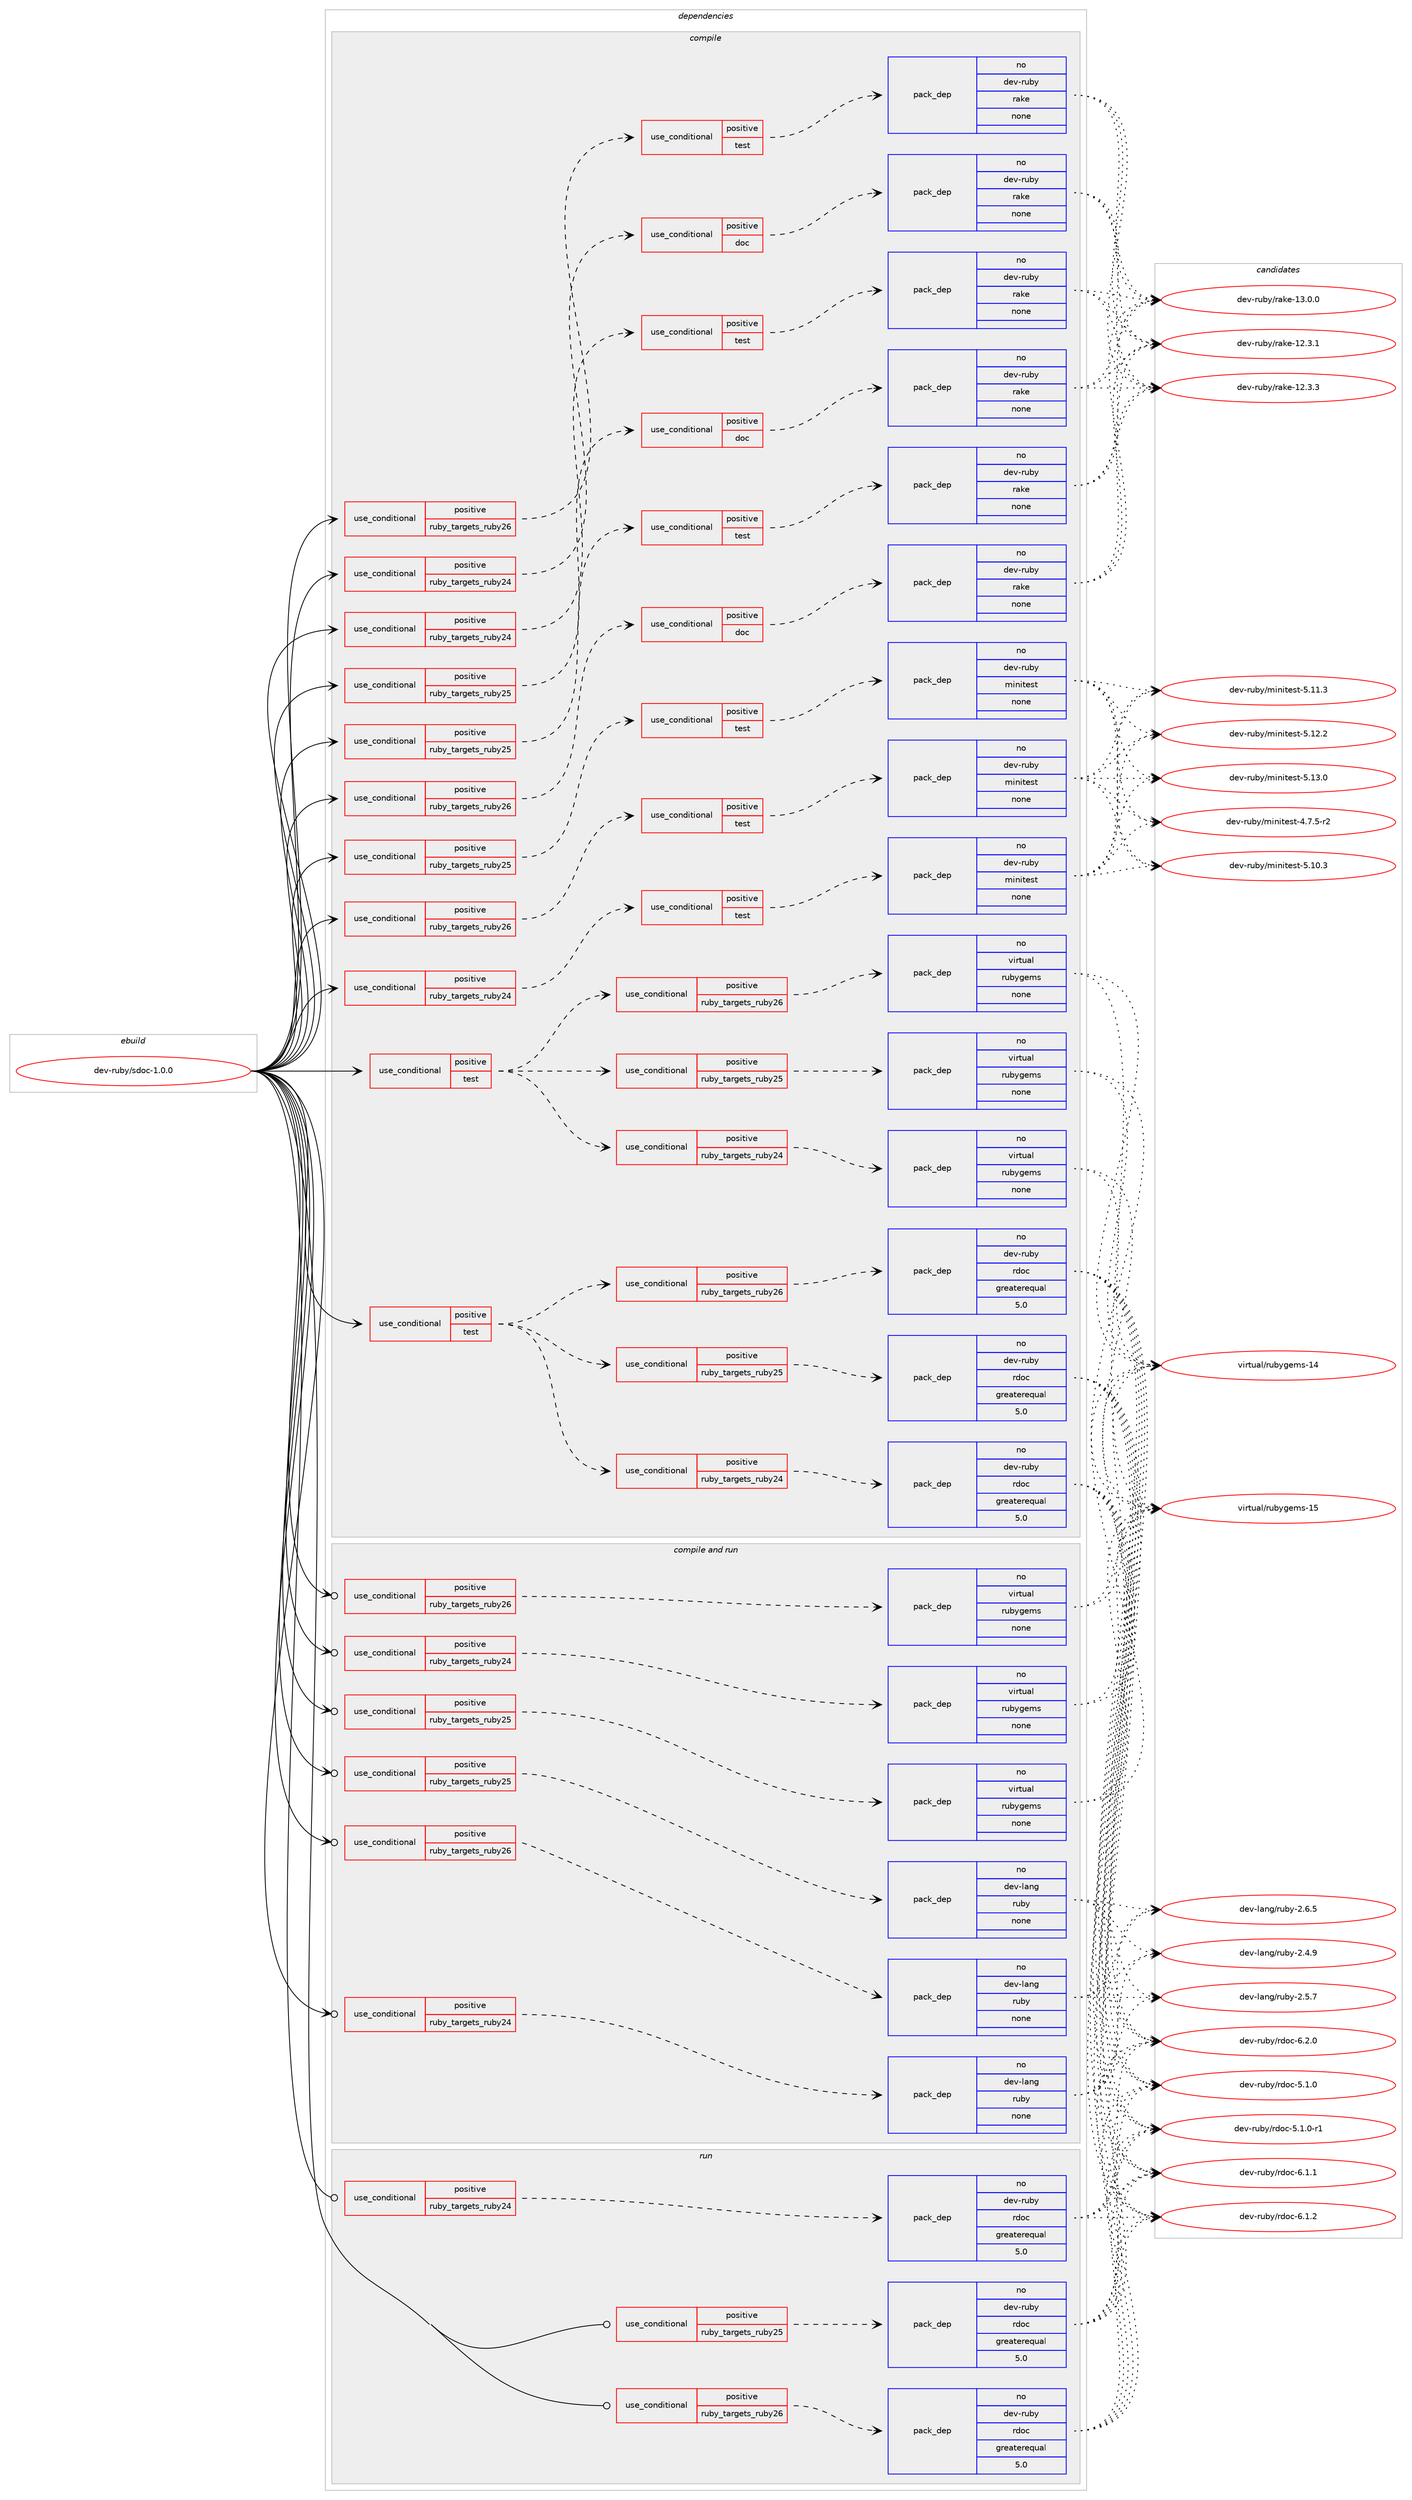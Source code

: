 digraph prolog {

# *************
# Graph options
# *************

newrank=true;
concentrate=true;
compound=true;
graph [rankdir=LR,fontname=Helvetica,fontsize=10,ranksep=1.5];#, ranksep=2.5, nodesep=0.2];
edge  [arrowhead=vee];
node  [fontname=Helvetica,fontsize=10];

# **********
# The ebuild
# **********

subgraph cluster_leftcol {
color=gray;
rank=same;
label=<<i>ebuild</i>>;
id [label="dev-ruby/sdoc-1.0.0", color=red, width=4, href="../dev-ruby/sdoc-1.0.0.svg"];
}

# ****************
# The dependencies
# ****************

subgraph cluster_midcol {
color=gray;
label=<<i>dependencies</i>>;
subgraph cluster_compile {
fillcolor="#eeeeee";
style=filled;
label=<<i>compile</i>>;
subgraph cond177351 {
dependency715463 [label=<<TABLE BORDER="0" CELLBORDER="1" CELLSPACING="0" CELLPADDING="4"><TR><TD ROWSPAN="3" CELLPADDING="10">use_conditional</TD></TR><TR><TD>positive</TD></TR><TR><TD>ruby_targets_ruby24</TD></TR></TABLE>>, shape=none, color=red];
subgraph cond177352 {
dependency715464 [label=<<TABLE BORDER="0" CELLBORDER="1" CELLSPACING="0" CELLPADDING="4"><TR><TD ROWSPAN="3" CELLPADDING="10">use_conditional</TD></TR><TR><TD>positive</TD></TR><TR><TD>doc</TD></TR></TABLE>>, shape=none, color=red];
subgraph pack526082 {
dependency715465 [label=<<TABLE BORDER="0" CELLBORDER="1" CELLSPACING="0" CELLPADDING="4" WIDTH="220"><TR><TD ROWSPAN="6" CELLPADDING="30">pack_dep</TD></TR><TR><TD WIDTH="110">no</TD></TR><TR><TD>dev-ruby</TD></TR><TR><TD>rake</TD></TR><TR><TD>none</TD></TR><TR><TD></TD></TR></TABLE>>, shape=none, color=blue];
}
dependency715464:e -> dependency715465:w [weight=20,style="dashed",arrowhead="vee"];
}
dependency715463:e -> dependency715464:w [weight=20,style="dashed",arrowhead="vee"];
}
id:e -> dependency715463:w [weight=20,style="solid",arrowhead="vee"];
subgraph cond177353 {
dependency715466 [label=<<TABLE BORDER="0" CELLBORDER="1" CELLSPACING="0" CELLPADDING="4"><TR><TD ROWSPAN="3" CELLPADDING="10">use_conditional</TD></TR><TR><TD>positive</TD></TR><TR><TD>ruby_targets_ruby24</TD></TR></TABLE>>, shape=none, color=red];
subgraph cond177354 {
dependency715467 [label=<<TABLE BORDER="0" CELLBORDER="1" CELLSPACING="0" CELLPADDING="4"><TR><TD ROWSPAN="3" CELLPADDING="10">use_conditional</TD></TR><TR><TD>positive</TD></TR><TR><TD>test</TD></TR></TABLE>>, shape=none, color=red];
subgraph pack526083 {
dependency715468 [label=<<TABLE BORDER="0" CELLBORDER="1" CELLSPACING="0" CELLPADDING="4" WIDTH="220"><TR><TD ROWSPAN="6" CELLPADDING="30">pack_dep</TD></TR><TR><TD WIDTH="110">no</TD></TR><TR><TD>dev-ruby</TD></TR><TR><TD>minitest</TD></TR><TR><TD>none</TD></TR><TR><TD></TD></TR></TABLE>>, shape=none, color=blue];
}
dependency715467:e -> dependency715468:w [weight=20,style="dashed",arrowhead="vee"];
}
dependency715466:e -> dependency715467:w [weight=20,style="dashed",arrowhead="vee"];
}
id:e -> dependency715466:w [weight=20,style="solid",arrowhead="vee"];
subgraph cond177355 {
dependency715469 [label=<<TABLE BORDER="0" CELLBORDER="1" CELLSPACING="0" CELLPADDING="4"><TR><TD ROWSPAN="3" CELLPADDING="10">use_conditional</TD></TR><TR><TD>positive</TD></TR><TR><TD>ruby_targets_ruby24</TD></TR></TABLE>>, shape=none, color=red];
subgraph cond177356 {
dependency715470 [label=<<TABLE BORDER="0" CELLBORDER="1" CELLSPACING="0" CELLPADDING="4"><TR><TD ROWSPAN="3" CELLPADDING="10">use_conditional</TD></TR><TR><TD>positive</TD></TR><TR><TD>test</TD></TR></TABLE>>, shape=none, color=red];
subgraph pack526084 {
dependency715471 [label=<<TABLE BORDER="0" CELLBORDER="1" CELLSPACING="0" CELLPADDING="4" WIDTH="220"><TR><TD ROWSPAN="6" CELLPADDING="30">pack_dep</TD></TR><TR><TD WIDTH="110">no</TD></TR><TR><TD>dev-ruby</TD></TR><TR><TD>rake</TD></TR><TR><TD>none</TD></TR><TR><TD></TD></TR></TABLE>>, shape=none, color=blue];
}
dependency715470:e -> dependency715471:w [weight=20,style="dashed",arrowhead="vee"];
}
dependency715469:e -> dependency715470:w [weight=20,style="dashed",arrowhead="vee"];
}
id:e -> dependency715469:w [weight=20,style="solid",arrowhead="vee"];
subgraph cond177357 {
dependency715472 [label=<<TABLE BORDER="0" CELLBORDER="1" CELLSPACING="0" CELLPADDING="4"><TR><TD ROWSPAN="3" CELLPADDING="10">use_conditional</TD></TR><TR><TD>positive</TD></TR><TR><TD>ruby_targets_ruby25</TD></TR></TABLE>>, shape=none, color=red];
subgraph cond177358 {
dependency715473 [label=<<TABLE BORDER="0" CELLBORDER="1" CELLSPACING="0" CELLPADDING="4"><TR><TD ROWSPAN="3" CELLPADDING="10">use_conditional</TD></TR><TR><TD>positive</TD></TR><TR><TD>doc</TD></TR></TABLE>>, shape=none, color=red];
subgraph pack526085 {
dependency715474 [label=<<TABLE BORDER="0" CELLBORDER="1" CELLSPACING="0" CELLPADDING="4" WIDTH="220"><TR><TD ROWSPAN="6" CELLPADDING="30">pack_dep</TD></TR><TR><TD WIDTH="110">no</TD></TR><TR><TD>dev-ruby</TD></TR><TR><TD>rake</TD></TR><TR><TD>none</TD></TR><TR><TD></TD></TR></TABLE>>, shape=none, color=blue];
}
dependency715473:e -> dependency715474:w [weight=20,style="dashed",arrowhead="vee"];
}
dependency715472:e -> dependency715473:w [weight=20,style="dashed",arrowhead="vee"];
}
id:e -> dependency715472:w [weight=20,style="solid",arrowhead="vee"];
subgraph cond177359 {
dependency715475 [label=<<TABLE BORDER="0" CELLBORDER="1" CELLSPACING="0" CELLPADDING="4"><TR><TD ROWSPAN="3" CELLPADDING="10">use_conditional</TD></TR><TR><TD>positive</TD></TR><TR><TD>ruby_targets_ruby25</TD></TR></TABLE>>, shape=none, color=red];
subgraph cond177360 {
dependency715476 [label=<<TABLE BORDER="0" CELLBORDER="1" CELLSPACING="0" CELLPADDING="4"><TR><TD ROWSPAN="3" CELLPADDING="10">use_conditional</TD></TR><TR><TD>positive</TD></TR><TR><TD>test</TD></TR></TABLE>>, shape=none, color=red];
subgraph pack526086 {
dependency715477 [label=<<TABLE BORDER="0" CELLBORDER="1" CELLSPACING="0" CELLPADDING="4" WIDTH="220"><TR><TD ROWSPAN="6" CELLPADDING="30">pack_dep</TD></TR><TR><TD WIDTH="110">no</TD></TR><TR><TD>dev-ruby</TD></TR><TR><TD>minitest</TD></TR><TR><TD>none</TD></TR><TR><TD></TD></TR></TABLE>>, shape=none, color=blue];
}
dependency715476:e -> dependency715477:w [weight=20,style="dashed",arrowhead="vee"];
}
dependency715475:e -> dependency715476:w [weight=20,style="dashed",arrowhead="vee"];
}
id:e -> dependency715475:w [weight=20,style="solid",arrowhead="vee"];
subgraph cond177361 {
dependency715478 [label=<<TABLE BORDER="0" CELLBORDER="1" CELLSPACING="0" CELLPADDING="4"><TR><TD ROWSPAN="3" CELLPADDING="10">use_conditional</TD></TR><TR><TD>positive</TD></TR><TR><TD>ruby_targets_ruby25</TD></TR></TABLE>>, shape=none, color=red];
subgraph cond177362 {
dependency715479 [label=<<TABLE BORDER="0" CELLBORDER="1" CELLSPACING="0" CELLPADDING="4"><TR><TD ROWSPAN="3" CELLPADDING="10">use_conditional</TD></TR><TR><TD>positive</TD></TR><TR><TD>test</TD></TR></TABLE>>, shape=none, color=red];
subgraph pack526087 {
dependency715480 [label=<<TABLE BORDER="0" CELLBORDER="1" CELLSPACING="0" CELLPADDING="4" WIDTH="220"><TR><TD ROWSPAN="6" CELLPADDING="30">pack_dep</TD></TR><TR><TD WIDTH="110">no</TD></TR><TR><TD>dev-ruby</TD></TR><TR><TD>rake</TD></TR><TR><TD>none</TD></TR><TR><TD></TD></TR></TABLE>>, shape=none, color=blue];
}
dependency715479:e -> dependency715480:w [weight=20,style="dashed",arrowhead="vee"];
}
dependency715478:e -> dependency715479:w [weight=20,style="dashed",arrowhead="vee"];
}
id:e -> dependency715478:w [weight=20,style="solid",arrowhead="vee"];
subgraph cond177363 {
dependency715481 [label=<<TABLE BORDER="0" CELLBORDER="1" CELLSPACING="0" CELLPADDING="4"><TR><TD ROWSPAN="3" CELLPADDING="10">use_conditional</TD></TR><TR><TD>positive</TD></TR><TR><TD>ruby_targets_ruby26</TD></TR></TABLE>>, shape=none, color=red];
subgraph cond177364 {
dependency715482 [label=<<TABLE BORDER="0" CELLBORDER="1" CELLSPACING="0" CELLPADDING="4"><TR><TD ROWSPAN="3" CELLPADDING="10">use_conditional</TD></TR><TR><TD>positive</TD></TR><TR><TD>doc</TD></TR></TABLE>>, shape=none, color=red];
subgraph pack526088 {
dependency715483 [label=<<TABLE BORDER="0" CELLBORDER="1" CELLSPACING="0" CELLPADDING="4" WIDTH="220"><TR><TD ROWSPAN="6" CELLPADDING="30">pack_dep</TD></TR><TR><TD WIDTH="110">no</TD></TR><TR><TD>dev-ruby</TD></TR><TR><TD>rake</TD></TR><TR><TD>none</TD></TR><TR><TD></TD></TR></TABLE>>, shape=none, color=blue];
}
dependency715482:e -> dependency715483:w [weight=20,style="dashed",arrowhead="vee"];
}
dependency715481:e -> dependency715482:w [weight=20,style="dashed",arrowhead="vee"];
}
id:e -> dependency715481:w [weight=20,style="solid",arrowhead="vee"];
subgraph cond177365 {
dependency715484 [label=<<TABLE BORDER="0" CELLBORDER="1" CELLSPACING="0" CELLPADDING="4"><TR><TD ROWSPAN="3" CELLPADDING="10">use_conditional</TD></TR><TR><TD>positive</TD></TR><TR><TD>ruby_targets_ruby26</TD></TR></TABLE>>, shape=none, color=red];
subgraph cond177366 {
dependency715485 [label=<<TABLE BORDER="0" CELLBORDER="1" CELLSPACING="0" CELLPADDING="4"><TR><TD ROWSPAN="3" CELLPADDING="10">use_conditional</TD></TR><TR><TD>positive</TD></TR><TR><TD>test</TD></TR></TABLE>>, shape=none, color=red];
subgraph pack526089 {
dependency715486 [label=<<TABLE BORDER="0" CELLBORDER="1" CELLSPACING="0" CELLPADDING="4" WIDTH="220"><TR><TD ROWSPAN="6" CELLPADDING="30">pack_dep</TD></TR><TR><TD WIDTH="110">no</TD></TR><TR><TD>dev-ruby</TD></TR><TR><TD>minitest</TD></TR><TR><TD>none</TD></TR><TR><TD></TD></TR></TABLE>>, shape=none, color=blue];
}
dependency715485:e -> dependency715486:w [weight=20,style="dashed",arrowhead="vee"];
}
dependency715484:e -> dependency715485:w [weight=20,style="dashed",arrowhead="vee"];
}
id:e -> dependency715484:w [weight=20,style="solid",arrowhead="vee"];
subgraph cond177367 {
dependency715487 [label=<<TABLE BORDER="0" CELLBORDER="1" CELLSPACING="0" CELLPADDING="4"><TR><TD ROWSPAN="3" CELLPADDING="10">use_conditional</TD></TR><TR><TD>positive</TD></TR><TR><TD>ruby_targets_ruby26</TD></TR></TABLE>>, shape=none, color=red];
subgraph cond177368 {
dependency715488 [label=<<TABLE BORDER="0" CELLBORDER="1" CELLSPACING="0" CELLPADDING="4"><TR><TD ROWSPAN="3" CELLPADDING="10">use_conditional</TD></TR><TR><TD>positive</TD></TR><TR><TD>test</TD></TR></TABLE>>, shape=none, color=red];
subgraph pack526090 {
dependency715489 [label=<<TABLE BORDER="0" CELLBORDER="1" CELLSPACING="0" CELLPADDING="4" WIDTH="220"><TR><TD ROWSPAN="6" CELLPADDING="30">pack_dep</TD></TR><TR><TD WIDTH="110">no</TD></TR><TR><TD>dev-ruby</TD></TR><TR><TD>rake</TD></TR><TR><TD>none</TD></TR><TR><TD></TD></TR></TABLE>>, shape=none, color=blue];
}
dependency715488:e -> dependency715489:w [weight=20,style="dashed",arrowhead="vee"];
}
dependency715487:e -> dependency715488:w [weight=20,style="dashed",arrowhead="vee"];
}
id:e -> dependency715487:w [weight=20,style="solid",arrowhead="vee"];
subgraph cond177369 {
dependency715490 [label=<<TABLE BORDER="0" CELLBORDER="1" CELLSPACING="0" CELLPADDING="4"><TR><TD ROWSPAN="3" CELLPADDING="10">use_conditional</TD></TR><TR><TD>positive</TD></TR><TR><TD>test</TD></TR></TABLE>>, shape=none, color=red];
subgraph cond177370 {
dependency715491 [label=<<TABLE BORDER="0" CELLBORDER="1" CELLSPACING="0" CELLPADDING="4"><TR><TD ROWSPAN="3" CELLPADDING="10">use_conditional</TD></TR><TR><TD>positive</TD></TR><TR><TD>ruby_targets_ruby24</TD></TR></TABLE>>, shape=none, color=red];
subgraph pack526091 {
dependency715492 [label=<<TABLE BORDER="0" CELLBORDER="1" CELLSPACING="0" CELLPADDING="4" WIDTH="220"><TR><TD ROWSPAN="6" CELLPADDING="30">pack_dep</TD></TR><TR><TD WIDTH="110">no</TD></TR><TR><TD>dev-ruby</TD></TR><TR><TD>rdoc</TD></TR><TR><TD>greaterequal</TD></TR><TR><TD>5.0</TD></TR></TABLE>>, shape=none, color=blue];
}
dependency715491:e -> dependency715492:w [weight=20,style="dashed",arrowhead="vee"];
}
dependency715490:e -> dependency715491:w [weight=20,style="dashed",arrowhead="vee"];
subgraph cond177371 {
dependency715493 [label=<<TABLE BORDER="0" CELLBORDER="1" CELLSPACING="0" CELLPADDING="4"><TR><TD ROWSPAN="3" CELLPADDING="10">use_conditional</TD></TR><TR><TD>positive</TD></TR><TR><TD>ruby_targets_ruby25</TD></TR></TABLE>>, shape=none, color=red];
subgraph pack526092 {
dependency715494 [label=<<TABLE BORDER="0" CELLBORDER="1" CELLSPACING="0" CELLPADDING="4" WIDTH="220"><TR><TD ROWSPAN="6" CELLPADDING="30">pack_dep</TD></TR><TR><TD WIDTH="110">no</TD></TR><TR><TD>dev-ruby</TD></TR><TR><TD>rdoc</TD></TR><TR><TD>greaterequal</TD></TR><TR><TD>5.0</TD></TR></TABLE>>, shape=none, color=blue];
}
dependency715493:e -> dependency715494:w [weight=20,style="dashed",arrowhead="vee"];
}
dependency715490:e -> dependency715493:w [weight=20,style="dashed",arrowhead="vee"];
subgraph cond177372 {
dependency715495 [label=<<TABLE BORDER="0" CELLBORDER="1" CELLSPACING="0" CELLPADDING="4"><TR><TD ROWSPAN="3" CELLPADDING="10">use_conditional</TD></TR><TR><TD>positive</TD></TR><TR><TD>ruby_targets_ruby26</TD></TR></TABLE>>, shape=none, color=red];
subgraph pack526093 {
dependency715496 [label=<<TABLE BORDER="0" CELLBORDER="1" CELLSPACING="0" CELLPADDING="4" WIDTH="220"><TR><TD ROWSPAN="6" CELLPADDING="30">pack_dep</TD></TR><TR><TD WIDTH="110">no</TD></TR><TR><TD>dev-ruby</TD></TR><TR><TD>rdoc</TD></TR><TR><TD>greaterequal</TD></TR><TR><TD>5.0</TD></TR></TABLE>>, shape=none, color=blue];
}
dependency715495:e -> dependency715496:w [weight=20,style="dashed",arrowhead="vee"];
}
dependency715490:e -> dependency715495:w [weight=20,style="dashed",arrowhead="vee"];
}
id:e -> dependency715490:w [weight=20,style="solid",arrowhead="vee"];
subgraph cond177373 {
dependency715497 [label=<<TABLE BORDER="0" CELLBORDER="1" CELLSPACING="0" CELLPADDING="4"><TR><TD ROWSPAN="3" CELLPADDING="10">use_conditional</TD></TR><TR><TD>positive</TD></TR><TR><TD>test</TD></TR></TABLE>>, shape=none, color=red];
subgraph cond177374 {
dependency715498 [label=<<TABLE BORDER="0" CELLBORDER="1" CELLSPACING="0" CELLPADDING="4"><TR><TD ROWSPAN="3" CELLPADDING="10">use_conditional</TD></TR><TR><TD>positive</TD></TR><TR><TD>ruby_targets_ruby24</TD></TR></TABLE>>, shape=none, color=red];
subgraph pack526094 {
dependency715499 [label=<<TABLE BORDER="0" CELLBORDER="1" CELLSPACING="0" CELLPADDING="4" WIDTH="220"><TR><TD ROWSPAN="6" CELLPADDING="30">pack_dep</TD></TR><TR><TD WIDTH="110">no</TD></TR><TR><TD>virtual</TD></TR><TR><TD>rubygems</TD></TR><TR><TD>none</TD></TR><TR><TD></TD></TR></TABLE>>, shape=none, color=blue];
}
dependency715498:e -> dependency715499:w [weight=20,style="dashed",arrowhead="vee"];
}
dependency715497:e -> dependency715498:w [weight=20,style="dashed",arrowhead="vee"];
subgraph cond177375 {
dependency715500 [label=<<TABLE BORDER="0" CELLBORDER="1" CELLSPACING="0" CELLPADDING="4"><TR><TD ROWSPAN="3" CELLPADDING="10">use_conditional</TD></TR><TR><TD>positive</TD></TR><TR><TD>ruby_targets_ruby25</TD></TR></TABLE>>, shape=none, color=red];
subgraph pack526095 {
dependency715501 [label=<<TABLE BORDER="0" CELLBORDER="1" CELLSPACING="0" CELLPADDING="4" WIDTH="220"><TR><TD ROWSPAN="6" CELLPADDING="30">pack_dep</TD></TR><TR><TD WIDTH="110">no</TD></TR><TR><TD>virtual</TD></TR><TR><TD>rubygems</TD></TR><TR><TD>none</TD></TR><TR><TD></TD></TR></TABLE>>, shape=none, color=blue];
}
dependency715500:e -> dependency715501:w [weight=20,style="dashed",arrowhead="vee"];
}
dependency715497:e -> dependency715500:w [weight=20,style="dashed",arrowhead="vee"];
subgraph cond177376 {
dependency715502 [label=<<TABLE BORDER="0" CELLBORDER="1" CELLSPACING="0" CELLPADDING="4"><TR><TD ROWSPAN="3" CELLPADDING="10">use_conditional</TD></TR><TR><TD>positive</TD></TR><TR><TD>ruby_targets_ruby26</TD></TR></TABLE>>, shape=none, color=red];
subgraph pack526096 {
dependency715503 [label=<<TABLE BORDER="0" CELLBORDER="1" CELLSPACING="0" CELLPADDING="4" WIDTH="220"><TR><TD ROWSPAN="6" CELLPADDING="30">pack_dep</TD></TR><TR><TD WIDTH="110">no</TD></TR><TR><TD>virtual</TD></TR><TR><TD>rubygems</TD></TR><TR><TD>none</TD></TR><TR><TD></TD></TR></TABLE>>, shape=none, color=blue];
}
dependency715502:e -> dependency715503:w [weight=20,style="dashed",arrowhead="vee"];
}
dependency715497:e -> dependency715502:w [weight=20,style="dashed",arrowhead="vee"];
}
id:e -> dependency715497:w [weight=20,style="solid",arrowhead="vee"];
}
subgraph cluster_compileandrun {
fillcolor="#eeeeee";
style=filled;
label=<<i>compile and run</i>>;
subgraph cond177377 {
dependency715504 [label=<<TABLE BORDER="0" CELLBORDER="1" CELLSPACING="0" CELLPADDING="4"><TR><TD ROWSPAN="3" CELLPADDING="10">use_conditional</TD></TR><TR><TD>positive</TD></TR><TR><TD>ruby_targets_ruby24</TD></TR></TABLE>>, shape=none, color=red];
subgraph pack526097 {
dependency715505 [label=<<TABLE BORDER="0" CELLBORDER="1" CELLSPACING="0" CELLPADDING="4" WIDTH="220"><TR><TD ROWSPAN="6" CELLPADDING="30">pack_dep</TD></TR><TR><TD WIDTH="110">no</TD></TR><TR><TD>dev-lang</TD></TR><TR><TD>ruby</TD></TR><TR><TD>none</TD></TR><TR><TD></TD></TR></TABLE>>, shape=none, color=blue];
}
dependency715504:e -> dependency715505:w [weight=20,style="dashed",arrowhead="vee"];
}
id:e -> dependency715504:w [weight=20,style="solid",arrowhead="odotvee"];
subgraph cond177378 {
dependency715506 [label=<<TABLE BORDER="0" CELLBORDER="1" CELLSPACING="0" CELLPADDING="4"><TR><TD ROWSPAN="3" CELLPADDING="10">use_conditional</TD></TR><TR><TD>positive</TD></TR><TR><TD>ruby_targets_ruby24</TD></TR></TABLE>>, shape=none, color=red];
subgraph pack526098 {
dependency715507 [label=<<TABLE BORDER="0" CELLBORDER="1" CELLSPACING="0" CELLPADDING="4" WIDTH="220"><TR><TD ROWSPAN="6" CELLPADDING="30">pack_dep</TD></TR><TR><TD WIDTH="110">no</TD></TR><TR><TD>virtual</TD></TR><TR><TD>rubygems</TD></TR><TR><TD>none</TD></TR><TR><TD></TD></TR></TABLE>>, shape=none, color=blue];
}
dependency715506:e -> dependency715507:w [weight=20,style="dashed",arrowhead="vee"];
}
id:e -> dependency715506:w [weight=20,style="solid",arrowhead="odotvee"];
subgraph cond177379 {
dependency715508 [label=<<TABLE BORDER="0" CELLBORDER="1" CELLSPACING="0" CELLPADDING="4"><TR><TD ROWSPAN="3" CELLPADDING="10">use_conditional</TD></TR><TR><TD>positive</TD></TR><TR><TD>ruby_targets_ruby25</TD></TR></TABLE>>, shape=none, color=red];
subgraph pack526099 {
dependency715509 [label=<<TABLE BORDER="0" CELLBORDER="1" CELLSPACING="0" CELLPADDING="4" WIDTH="220"><TR><TD ROWSPAN="6" CELLPADDING="30">pack_dep</TD></TR><TR><TD WIDTH="110">no</TD></TR><TR><TD>dev-lang</TD></TR><TR><TD>ruby</TD></TR><TR><TD>none</TD></TR><TR><TD></TD></TR></TABLE>>, shape=none, color=blue];
}
dependency715508:e -> dependency715509:w [weight=20,style="dashed",arrowhead="vee"];
}
id:e -> dependency715508:w [weight=20,style="solid",arrowhead="odotvee"];
subgraph cond177380 {
dependency715510 [label=<<TABLE BORDER="0" CELLBORDER="1" CELLSPACING="0" CELLPADDING="4"><TR><TD ROWSPAN="3" CELLPADDING="10">use_conditional</TD></TR><TR><TD>positive</TD></TR><TR><TD>ruby_targets_ruby25</TD></TR></TABLE>>, shape=none, color=red];
subgraph pack526100 {
dependency715511 [label=<<TABLE BORDER="0" CELLBORDER="1" CELLSPACING="0" CELLPADDING="4" WIDTH="220"><TR><TD ROWSPAN="6" CELLPADDING="30">pack_dep</TD></TR><TR><TD WIDTH="110">no</TD></TR><TR><TD>virtual</TD></TR><TR><TD>rubygems</TD></TR><TR><TD>none</TD></TR><TR><TD></TD></TR></TABLE>>, shape=none, color=blue];
}
dependency715510:e -> dependency715511:w [weight=20,style="dashed",arrowhead="vee"];
}
id:e -> dependency715510:w [weight=20,style="solid",arrowhead="odotvee"];
subgraph cond177381 {
dependency715512 [label=<<TABLE BORDER="0" CELLBORDER="1" CELLSPACING="0" CELLPADDING="4"><TR><TD ROWSPAN="3" CELLPADDING="10">use_conditional</TD></TR><TR><TD>positive</TD></TR><TR><TD>ruby_targets_ruby26</TD></TR></TABLE>>, shape=none, color=red];
subgraph pack526101 {
dependency715513 [label=<<TABLE BORDER="0" CELLBORDER="1" CELLSPACING="0" CELLPADDING="4" WIDTH="220"><TR><TD ROWSPAN="6" CELLPADDING="30">pack_dep</TD></TR><TR><TD WIDTH="110">no</TD></TR><TR><TD>dev-lang</TD></TR><TR><TD>ruby</TD></TR><TR><TD>none</TD></TR><TR><TD></TD></TR></TABLE>>, shape=none, color=blue];
}
dependency715512:e -> dependency715513:w [weight=20,style="dashed",arrowhead="vee"];
}
id:e -> dependency715512:w [weight=20,style="solid",arrowhead="odotvee"];
subgraph cond177382 {
dependency715514 [label=<<TABLE BORDER="0" CELLBORDER="1" CELLSPACING="0" CELLPADDING="4"><TR><TD ROWSPAN="3" CELLPADDING="10">use_conditional</TD></TR><TR><TD>positive</TD></TR><TR><TD>ruby_targets_ruby26</TD></TR></TABLE>>, shape=none, color=red];
subgraph pack526102 {
dependency715515 [label=<<TABLE BORDER="0" CELLBORDER="1" CELLSPACING="0" CELLPADDING="4" WIDTH="220"><TR><TD ROWSPAN="6" CELLPADDING="30">pack_dep</TD></TR><TR><TD WIDTH="110">no</TD></TR><TR><TD>virtual</TD></TR><TR><TD>rubygems</TD></TR><TR><TD>none</TD></TR><TR><TD></TD></TR></TABLE>>, shape=none, color=blue];
}
dependency715514:e -> dependency715515:w [weight=20,style="dashed",arrowhead="vee"];
}
id:e -> dependency715514:w [weight=20,style="solid",arrowhead="odotvee"];
}
subgraph cluster_run {
fillcolor="#eeeeee";
style=filled;
label=<<i>run</i>>;
subgraph cond177383 {
dependency715516 [label=<<TABLE BORDER="0" CELLBORDER="1" CELLSPACING="0" CELLPADDING="4"><TR><TD ROWSPAN="3" CELLPADDING="10">use_conditional</TD></TR><TR><TD>positive</TD></TR><TR><TD>ruby_targets_ruby24</TD></TR></TABLE>>, shape=none, color=red];
subgraph pack526103 {
dependency715517 [label=<<TABLE BORDER="0" CELLBORDER="1" CELLSPACING="0" CELLPADDING="4" WIDTH="220"><TR><TD ROWSPAN="6" CELLPADDING="30">pack_dep</TD></TR><TR><TD WIDTH="110">no</TD></TR><TR><TD>dev-ruby</TD></TR><TR><TD>rdoc</TD></TR><TR><TD>greaterequal</TD></TR><TR><TD>5.0</TD></TR></TABLE>>, shape=none, color=blue];
}
dependency715516:e -> dependency715517:w [weight=20,style="dashed",arrowhead="vee"];
}
id:e -> dependency715516:w [weight=20,style="solid",arrowhead="odot"];
subgraph cond177384 {
dependency715518 [label=<<TABLE BORDER="0" CELLBORDER="1" CELLSPACING="0" CELLPADDING="4"><TR><TD ROWSPAN="3" CELLPADDING="10">use_conditional</TD></TR><TR><TD>positive</TD></TR><TR><TD>ruby_targets_ruby25</TD></TR></TABLE>>, shape=none, color=red];
subgraph pack526104 {
dependency715519 [label=<<TABLE BORDER="0" CELLBORDER="1" CELLSPACING="0" CELLPADDING="4" WIDTH="220"><TR><TD ROWSPAN="6" CELLPADDING="30">pack_dep</TD></TR><TR><TD WIDTH="110">no</TD></TR><TR><TD>dev-ruby</TD></TR><TR><TD>rdoc</TD></TR><TR><TD>greaterequal</TD></TR><TR><TD>5.0</TD></TR></TABLE>>, shape=none, color=blue];
}
dependency715518:e -> dependency715519:w [weight=20,style="dashed",arrowhead="vee"];
}
id:e -> dependency715518:w [weight=20,style="solid",arrowhead="odot"];
subgraph cond177385 {
dependency715520 [label=<<TABLE BORDER="0" CELLBORDER="1" CELLSPACING="0" CELLPADDING="4"><TR><TD ROWSPAN="3" CELLPADDING="10">use_conditional</TD></TR><TR><TD>positive</TD></TR><TR><TD>ruby_targets_ruby26</TD></TR></TABLE>>, shape=none, color=red];
subgraph pack526105 {
dependency715521 [label=<<TABLE BORDER="0" CELLBORDER="1" CELLSPACING="0" CELLPADDING="4" WIDTH="220"><TR><TD ROWSPAN="6" CELLPADDING="30">pack_dep</TD></TR><TR><TD WIDTH="110">no</TD></TR><TR><TD>dev-ruby</TD></TR><TR><TD>rdoc</TD></TR><TR><TD>greaterequal</TD></TR><TR><TD>5.0</TD></TR></TABLE>>, shape=none, color=blue];
}
dependency715520:e -> dependency715521:w [weight=20,style="dashed",arrowhead="vee"];
}
id:e -> dependency715520:w [weight=20,style="solid",arrowhead="odot"];
}
}

# **************
# The candidates
# **************

subgraph cluster_choices {
rank=same;
color=gray;
label=<<i>candidates</i>>;

subgraph choice526082 {
color=black;
nodesep=1;
choice1001011184511411798121471149710710145495046514649 [label="dev-ruby/rake-12.3.1", color=red, width=4,href="../dev-ruby/rake-12.3.1.svg"];
choice1001011184511411798121471149710710145495046514651 [label="dev-ruby/rake-12.3.3", color=red, width=4,href="../dev-ruby/rake-12.3.3.svg"];
choice1001011184511411798121471149710710145495146484648 [label="dev-ruby/rake-13.0.0", color=red, width=4,href="../dev-ruby/rake-13.0.0.svg"];
dependency715465:e -> choice1001011184511411798121471149710710145495046514649:w [style=dotted,weight="100"];
dependency715465:e -> choice1001011184511411798121471149710710145495046514651:w [style=dotted,weight="100"];
dependency715465:e -> choice1001011184511411798121471149710710145495146484648:w [style=dotted,weight="100"];
}
subgraph choice526083 {
color=black;
nodesep=1;
choice1001011184511411798121471091051101051161011151164552465546534511450 [label="dev-ruby/minitest-4.7.5-r2", color=red, width=4,href="../dev-ruby/minitest-4.7.5-r2.svg"];
choice10010111845114117981214710910511010511610111511645534649484651 [label="dev-ruby/minitest-5.10.3", color=red, width=4,href="../dev-ruby/minitest-5.10.3.svg"];
choice10010111845114117981214710910511010511610111511645534649494651 [label="dev-ruby/minitest-5.11.3", color=red, width=4,href="../dev-ruby/minitest-5.11.3.svg"];
choice10010111845114117981214710910511010511610111511645534649504650 [label="dev-ruby/minitest-5.12.2", color=red, width=4,href="../dev-ruby/minitest-5.12.2.svg"];
choice10010111845114117981214710910511010511610111511645534649514648 [label="dev-ruby/minitest-5.13.0", color=red, width=4,href="../dev-ruby/minitest-5.13.0.svg"];
dependency715468:e -> choice1001011184511411798121471091051101051161011151164552465546534511450:w [style=dotted,weight="100"];
dependency715468:e -> choice10010111845114117981214710910511010511610111511645534649484651:w [style=dotted,weight="100"];
dependency715468:e -> choice10010111845114117981214710910511010511610111511645534649494651:w [style=dotted,weight="100"];
dependency715468:e -> choice10010111845114117981214710910511010511610111511645534649504650:w [style=dotted,weight="100"];
dependency715468:e -> choice10010111845114117981214710910511010511610111511645534649514648:w [style=dotted,weight="100"];
}
subgraph choice526084 {
color=black;
nodesep=1;
choice1001011184511411798121471149710710145495046514649 [label="dev-ruby/rake-12.3.1", color=red, width=4,href="../dev-ruby/rake-12.3.1.svg"];
choice1001011184511411798121471149710710145495046514651 [label="dev-ruby/rake-12.3.3", color=red, width=4,href="../dev-ruby/rake-12.3.3.svg"];
choice1001011184511411798121471149710710145495146484648 [label="dev-ruby/rake-13.0.0", color=red, width=4,href="../dev-ruby/rake-13.0.0.svg"];
dependency715471:e -> choice1001011184511411798121471149710710145495046514649:w [style=dotted,weight="100"];
dependency715471:e -> choice1001011184511411798121471149710710145495046514651:w [style=dotted,weight="100"];
dependency715471:e -> choice1001011184511411798121471149710710145495146484648:w [style=dotted,weight="100"];
}
subgraph choice526085 {
color=black;
nodesep=1;
choice1001011184511411798121471149710710145495046514649 [label="dev-ruby/rake-12.3.1", color=red, width=4,href="../dev-ruby/rake-12.3.1.svg"];
choice1001011184511411798121471149710710145495046514651 [label="dev-ruby/rake-12.3.3", color=red, width=4,href="../dev-ruby/rake-12.3.3.svg"];
choice1001011184511411798121471149710710145495146484648 [label="dev-ruby/rake-13.0.0", color=red, width=4,href="../dev-ruby/rake-13.0.0.svg"];
dependency715474:e -> choice1001011184511411798121471149710710145495046514649:w [style=dotted,weight="100"];
dependency715474:e -> choice1001011184511411798121471149710710145495046514651:w [style=dotted,weight="100"];
dependency715474:e -> choice1001011184511411798121471149710710145495146484648:w [style=dotted,weight="100"];
}
subgraph choice526086 {
color=black;
nodesep=1;
choice1001011184511411798121471091051101051161011151164552465546534511450 [label="dev-ruby/minitest-4.7.5-r2", color=red, width=4,href="../dev-ruby/minitest-4.7.5-r2.svg"];
choice10010111845114117981214710910511010511610111511645534649484651 [label="dev-ruby/minitest-5.10.3", color=red, width=4,href="../dev-ruby/minitest-5.10.3.svg"];
choice10010111845114117981214710910511010511610111511645534649494651 [label="dev-ruby/minitest-5.11.3", color=red, width=4,href="../dev-ruby/minitest-5.11.3.svg"];
choice10010111845114117981214710910511010511610111511645534649504650 [label="dev-ruby/minitest-5.12.2", color=red, width=4,href="../dev-ruby/minitest-5.12.2.svg"];
choice10010111845114117981214710910511010511610111511645534649514648 [label="dev-ruby/minitest-5.13.0", color=red, width=4,href="../dev-ruby/minitest-5.13.0.svg"];
dependency715477:e -> choice1001011184511411798121471091051101051161011151164552465546534511450:w [style=dotted,weight="100"];
dependency715477:e -> choice10010111845114117981214710910511010511610111511645534649484651:w [style=dotted,weight="100"];
dependency715477:e -> choice10010111845114117981214710910511010511610111511645534649494651:w [style=dotted,weight="100"];
dependency715477:e -> choice10010111845114117981214710910511010511610111511645534649504650:w [style=dotted,weight="100"];
dependency715477:e -> choice10010111845114117981214710910511010511610111511645534649514648:w [style=dotted,weight="100"];
}
subgraph choice526087 {
color=black;
nodesep=1;
choice1001011184511411798121471149710710145495046514649 [label="dev-ruby/rake-12.3.1", color=red, width=4,href="../dev-ruby/rake-12.3.1.svg"];
choice1001011184511411798121471149710710145495046514651 [label="dev-ruby/rake-12.3.3", color=red, width=4,href="../dev-ruby/rake-12.3.3.svg"];
choice1001011184511411798121471149710710145495146484648 [label="dev-ruby/rake-13.0.0", color=red, width=4,href="../dev-ruby/rake-13.0.0.svg"];
dependency715480:e -> choice1001011184511411798121471149710710145495046514649:w [style=dotted,weight="100"];
dependency715480:e -> choice1001011184511411798121471149710710145495046514651:w [style=dotted,weight="100"];
dependency715480:e -> choice1001011184511411798121471149710710145495146484648:w [style=dotted,weight="100"];
}
subgraph choice526088 {
color=black;
nodesep=1;
choice1001011184511411798121471149710710145495046514649 [label="dev-ruby/rake-12.3.1", color=red, width=4,href="../dev-ruby/rake-12.3.1.svg"];
choice1001011184511411798121471149710710145495046514651 [label="dev-ruby/rake-12.3.3", color=red, width=4,href="../dev-ruby/rake-12.3.3.svg"];
choice1001011184511411798121471149710710145495146484648 [label="dev-ruby/rake-13.0.0", color=red, width=4,href="../dev-ruby/rake-13.0.0.svg"];
dependency715483:e -> choice1001011184511411798121471149710710145495046514649:w [style=dotted,weight="100"];
dependency715483:e -> choice1001011184511411798121471149710710145495046514651:w [style=dotted,weight="100"];
dependency715483:e -> choice1001011184511411798121471149710710145495146484648:w [style=dotted,weight="100"];
}
subgraph choice526089 {
color=black;
nodesep=1;
choice1001011184511411798121471091051101051161011151164552465546534511450 [label="dev-ruby/minitest-4.7.5-r2", color=red, width=4,href="../dev-ruby/minitest-4.7.5-r2.svg"];
choice10010111845114117981214710910511010511610111511645534649484651 [label="dev-ruby/minitest-5.10.3", color=red, width=4,href="../dev-ruby/minitest-5.10.3.svg"];
choice10010111845114117981214710910511010511610111511645534649494651 [label="dev-ruby/minitest-5.11.3", color=red, width=4,href="../dev-ruby/minitest-5.11.3.svg"];
choice10010111845114117981214710910511010511610111511645534649504650 [label="dev-ruby/minitest-5.12.2", color=red, width=4,href="../dev-ruby/minitest-5.12.2.svg"];
choice10010111845114117981214710910511010511610111511645534649514648 [label="dev-ruby/minitest-5.13.0", color=red, width=4,href="../dev-ruby/minitest-5.13.0.svg"];
dependency715486:e -> choice1001011184511411798121471091051101051161011151164552465546534511450:w [style=dotted,weight="100"];
dependency715486:e -> choice10010111845114117981214710910511010511610111511645534649484651:w [style=dotted,weight="100"];
dependency715486:e -> choice10010111845114117981214710910511010511610111511645534649494651:w [style=dotted,weight="100"];
dependency715486:e -> choice10010111845114117981214710910511010511610111511645534649504650:w [style=dotted,weight="100"];
dependency715486:e -> choice10010111845114117981214710910511010511610111511645534649514648:w [style=dotted,weight="100"];
}
subgraph choice526090 {
color=black;
nodesep=1;
choice1001011184511411798121471149710710145495046514649 [label="dev-ruby/rake-12.3.1", color=red, width=4,href="../dev-ruby/rake-12.3.1.svg"];
choice1001011184511411798121471149710710145495046514651 [label="dev-ruby/rake-12.3.3", color=red, width=4,href="../dev-ruby/rake-12.3.3.svg"];
choice1001011184511411798121471149710710145495146484648 [label="dev-ruby/rake-13.0.0", color=red, width=4,href="../dev-ruby/rake-13.0.0.svg"];
dependency715489:e -> choice1001011184511411798121471149710710145495046514649:w [style=dotted,weight="100"];
dependency715489:e -> choice1001011184511411798121471149710710145495046514651:w [style=dotted,weight="100"];
dependency715489:e -> choice1001011184511411798121471149710710145495146484648:w [style=dotted,weight="100"];
}
subgraph choice526091 {
color=black;
nodesep=1;
choice10010111845114117981214711410011199455346494648 [label="dev-ruby/rdoc-5.1.0", color=red, width=4,href="../dev-ruby/rdoc-5.1.0.svg"];
choice100101118451141179812147114100111994553464946484511449 [label="dev-ruby/rdoc-5.1.0-r1", color=red, width=4,href="../dev-ruby/rdoc-5.1.0-r1.svg"];
choice10010111845114117981214711410011199455446494649 [label="dev-ruby/rdoc-6.1.1", color=red, width=4,href="../dev-ruby/rdoc-6.1.1.svg"];
choice10010111845114117981214711410011199455446494650 [label="dev-ruby/rdoc-6.1.2", color=red, width=4,href="../dev-ruby/rdoc-6.1.2.svg"];
choice10010111845114117981214711410011199455446504648 [label="dev-ruby/rdoc-6.2.0", color=red, width=4,href="../dev-ruby/rdoc-6.2.0.svg"];
dependency715492:e -> choice10010111845114117981214711410011199455346494648:w [style=dotted,weight="100"];
dependency715492:e -> choice100101118451141179812147114100111994553464946484511449:w [style=dotted,weight="100"];
dependency715492:e -> choice10010111845114117981214711410011199455446494649:w [style=dotted,weight="100"];
dependency715492:e -> choice10010111845114117981214711410011199455446494650:w [style=dotted,weight="100"];
dependency715492:e -> choice10010111845114117981214711410011199455446504648:w [style=dotted,weight="100"];
}
subgraph choice526092 {
color=black;
nodesep=1;
choice10010111845114117981214711410011199455346494648 [label="dev-ruby/rdoc-5.1.0", color=red, width=4,href="../dev-ruby/rdoc-5.1.0.svg"];
choice100101118451141179812147114100111994553464946484511449 [label="dev-ruby/rdoc-5.1.0-r1", color=red, width=4,href="../dev-ruby/rdoc-5.1.0-r1.svg"];
choice10010111845114117981214711410011199455446494649 [label="dev-ruby/rdoc-6.1.1", color=red, width=4,href="../dev-ruby/rdoc-6.1.1.svg"];
choice10010111845114117981214711410011199455446494650 [label="dev-ruby/rdoc-6.1.2", color=red, width=4,href="../dev-ruby/rdoc-6.1.2.svg"];
choice10010111845114117981214711410011199455446504648 [label="dev-ruby/rdoc-6.2.0", color=red, width=4,href="../dev-ruby/rdoc-6.2.0.svg"];
dependency715494:e -> choice10010111845114117981214711410011199455346494648:w [style=dotted,weight="100"];
dependency715494:e -> choice100101118451141179812147114100111994553464946484511449:w [style=dotted,weight="100"];
dependency715494:e -> choice10010111845114117981214711410011199455446494649:w [style=dotted,weight="100"];
dependency715494:e -> choice10010111845114117981214711410011199455446494650:w [style=dotted,weight="100"];
dependency715494:e -> choice10010111845114117981214711410011199455446504648:w [style=dotted,weight="100"];
}
subgraph choice526093 {
color=black;
nodesep=1;
choice10010111845114117981214711410011199455346494648 [label="dev-ruby/rdoc-5.1.0", color=red, width=4,href="../dev-ruby/rdoc-5.1.0.svg"];
choice100101118451141179812147114100111994553464946484511449 [label="dev-ruby/rdoc-5.1.0-r1", color=red, width=4,href="../dev-ruby/rdoc-5.1.0-r1.svg"];
choice10010111845114117981214711410011199455446494649 [label="dev-ruby/rdoc-6.1.1", color=red, width=4,href="../dev-ruby/rdoc-6.1.1.svg"];
choice10010111845114117981214711410011199455446494650 [label="dev-ruby/rdoc-6.1.2", color=red, width=4,href="../dev-ruby/rdoc-6.1.2.svg"];
choice10010111845114117981214711410011199455446504648 [label="dev-ruby/rdoc-6.2.0", color=red, width=4,href="../dev-ruby/rdoc-6.2.0.svg"];
dependency715496:e -> choice10010111845114117981214711410011199455346494648:w [style=dotted,weight="100"];
dependency715496:e -> choice100101118451141179812147114100111994553464946484511449:w [style=dotted,weight="100"];
dependency715496:e -> choice10010111845114117981214711410011199455446494649:w [style=dotted,weight="100"];
dependency715496:e -> choice10010111845114117981214711410011199455446494650:w [style=dotted,weight="100"];
dependency715496:e -> choice10010111845114117981214711410011199455446504648:w [style=dotted,weight="100"];
}
subgraph choice526094 {
color=black;
nodesep=1;
choice118105114116117971084711411798121103101109115454952 [label="virtual/rubygems-14", color=red, width=4,href="../virtual/rubygems-14.svg"];
choice118105114116117971084711411798121103101109115454953 [label="virtual/rubygems-15", color=red, width=4,href="../virtual/rubygems-15.svg"];
dependency715499:e -> choice118105114116117971084711411798121103101109115454952:w [style=dotted,weight="100"];
dependency715499:e -> choice118105114116117971084711411798121103101109115454953:w [style=dotted,weight="100"];
}
subgraph choice526095 {
color=black;
nodesep=1;
choice118105114116117971084711411798121103101109115454952 [label="virtual/rubygems-14", color=red, width=4,href="../virtual/rubygems-14.svg"];
choice118105114116117971084711411798121103101109115454953 [label="virtual/rubygems-15", color=red, width=4,href="../virtual/rubygems-15.svg"];
dependency715501:e -> choice118105114116117971084711411798121103101109115454952:w [style=dotted,weight="100"];
dependency715501:e -> choice118105114116117971084711411798121103101109115454953:w [style=dotted,weight="100"];
}
subgraph choice526096 {
color=black;
nodesep=1;
choice118105114116117971084711411798121103101109115454952 [label="virtual/rubygems-14", color=red, width=4,href="../virtual/rubygems-14.svg"];
choice118105114116117971084711411798121103101109115454953 [label="virtual/rubygems-15", color=red, width=4,href="../virtual/rubygems-15.svg"];
dependency715503:e -> choice118105114116117971084711411798121103101109115454952:w [style=dotted,weight="100"];
dependency715503:e -> choice118105114116117971084711411798121103101109115454953:w [style=dotted,weight="100"];
}
subgraph choice526097 {
color=black;
nodesep=1;
choice10010111845108971101034711411798121455046524657 [label="dev-lang/ruby-2.4.9", color=red, width=4,href="../dev-lang/ruby-2.4.9.svg"];
choice10010111845108971101034711411798121455046534655 [label="dev-lang/ruby-2.5.7", color=red, width=4,href="../dev-lang/ruby-2.5.7.svg"];
choice10010111845108971101034711411798121455046544653 [label="dev-lang/ruby-2.6.5", color=red, width=4,href="../dev-lang/ruby-2.6.5.svg"];
dependency715505:e -> choice10010111845108971101034711411798121455046524657:w [style=dotted,weight="100"];
dependency715505:e -> choice10010111845108971101034711411798121455046534655:w [style=dotted,weight="100"];
dependency715505:e -> choice10010111845108971101034711411798121455046544653:w [style=dotted,weight="100"];
}
subgraph choice526098 {
color=black;
nodesep=1;
choice118105114116117971084711411798121103101109115454952 [label="virtual/rubygems-14", color=red, width=4,href="../virtual/rubygems-14.svg"];
choice118105114116117971084711411798121103101109115454953 [label="virtual/rubygems-15", color=red, width=4,href="../virtual/rubygems-15.svg"];
dependency715507:e -> choice118105114116117971084711411798121103101109115454952:w [style=dotted,weight="100"];
dependency715507:e -> choice118105114116117971084711411798121103101109115454953:w [style=dotted,weight="100"];
}
subgraph choice526099 {
color=black;
nodesep=1;
choice10010111845108971101034711411798121455046524657 [label="dev-lang/ruby-2.4.9", color=red, width=4,href="../dev-lang/ruby-2.4.9.svg"];
choice10010111845108971101034711411798121455046534655 [label="dev-lang/ruby-2.5.7", color=red, width=4,href="../dev-lang/ruby-2.5.7.svg"];
choice10010111845108971101034711411798121455046544653 [label="dev-lang/ruby-2.6.5", color=red, width=4,href="../dev-lang/ruby-2.6.5.svg"];
dependency715509:e -> choice10010111845108971101034711411798121455046524657:w [style=dotted,weight="100"];
dependency715509:e -> choice10010111845108971101034711411798121455046534655:w [style=dotted,weight="100"];
dependency715509:e -> choice10010111845108971101034711411798121455046544653:w [style=dotted,weight="100"];
}
subgraph choice526100 {
color=black;
nodesep=1;
choice118105114116117971084711411798121103101109115454952 [label="virtual/rubygems-14", color=red, width=4,href="../virtual/rubygems-14.svg"];
choice118105114116117971084711411798121103101109115454953 [label="virtual/rubygems-15", color=red, width=4,href="../virtual/rubygems-15.svg"];
dependency715511:e -> choice118105114116117971084711411798121103101109115454952:w [style=dotted,weight="100"];
dependency715511:e -> choice118105114116117971084711411798121103101109115454953:w [style=dotted,weight="100"];
}
subgraph choice526101 {
color=black;
nodesep=1;
choice10010111845108971101034711411798121455046524657 [label="dev-lang/ruby-2.4.9", color=red, width=4,href="../dev-lang/ruby-2.4.9.svg"];
choice10010111845108971101034711411798121455046534655 [label="dev-lang/ruby-2.5.7", color=red, width=4,href="../dev-lang/ruby-2.5.7.svg"];
choice10010111845108971101034711411798121455046544653 [label="dev-lang/ruby-2.6.5", color=red, width=4,href="../dev-lang/ruby-2.6.5.svg"];
dependency715513:e -> choice10010111845108971101034711411798121455046524657:w [style=dotted,weight="100"];
dependency715513:e -> choice10010111845108971101034711411798121455046534655:w [style=dotted,weight="100"];
dependency715513:e -> choice10010111845108971101034711411798121455046544653:w [style=dotted,weight="100"];
}
subgraph choice526102 {
color=black;
nodesep=1;
choice118105114116117971084711411798121103101109115454952 [label="virtual/rubygems-14", color=red, width=4,href="../virtual/rubygems-14.svg"];
choice118105114116117971084711411798121103101109115454953 [label="virtual/rubygems-15", color=red, width=4,href="../virtual/rubygems-15.svg"];
dependency715515:e -> choice118105114116117971084711411798121103101109115454952:w [style=dotted,weight="100"];
dependency715515:e -> choice118105114116117971084711411798121103101109115454953:w [style=dotted,weight="100"];
}
subgraph choice526103 {
color=black;
nodesep=1;
choice10010111845114117981214711410011199455346494648 [label="dev-ruby/rdoc-5.1.0", color=red, width=4,href="../dev-ruby/rdoc-5.1.0.svg"];
choice100101118451141179812147114100111994553464946484511449 [label="dev-ruby/rdoc-5.1.0-r1", color=red, width=4,href="../dev-ruby/rdoc-5.1.0-r1.svg"];
choice10010111845114117981214711410011199455446494649 [label="dev-ruby/rdoc-6.1.1", color=red, width=4,href="../dev-ruby/rdoc-6.1.1.svg"];
choice10010111845114117981214711410011199455446494650 [label="dev-ruby/rdoc-6.1.2", color=red, width=4,href="../dev-ruby/rdoc-6.1.2.svg"];
choice10010111845114117981214711410011199455446504648 [label="dev-ruby/rdoc-6.2.0", color=red, width=4,href="../dev-ruby/rdoc-6.2.0.svg"];
dependency715517:e -> choice10010111845114117981214711410011199455346494648:w [style=dotted,weight="100"];
dependency715517:e -> choice100101118451141179812147114100111994553464946484511449:w [style=dotted,weight="100"];
dependency715517:e -> choice10010111845114117981214711410011199455446494649:w [style=dotted,weight="100"];
dependency715517:e -> choice10010111845114117981214711410011199455446494650:w [style=dotted,weight="100"];
dependency715517:e -> choice10010111845114117981214711410011199455446504648:w [style=dotted,weight="100"];
}
subgraph choice526104 {
color=black;
nodesep=1;
choice10010111845114117981214711410011199455346494648 [label="dev-ruby/rdoc-5.1.0", color=red, width=4,href="../dev-ruby/rdoc-5.1.0.svg"];
choice100101118451141179812147114100111994553464946484511449 [label="dev-ruby/rdoc-5.1.0-r1", color=red, width=4,href="../dev-ruby/rdoc-5.1.0-r1.svg"];
choice10010111845114117981214711410011199455446494649 [label="dev-ruby/rdoc-6.1.1", color=red, width=4,href="../dev-ruby/rdoc-6.1.1.svg"];
choice10010111845114117981214711410011199455446494650 [label="dev-ruby/rdoc-6.1.2", color=red, width=4,href="../dev-ruby/rdoc-6.1.2.svg"];
choice10010111845114117981214711410011199455446504648 [label="dev-ruby/rdoc-6.2.0", color=red, width=4,href="../dev-ruby/rdoc-6.2.0.svg"];
dependency715519:e -> choice10010111845114117981214711410011199455346494648:w [style=dotted,weight="100"];
dependency715519:e -> choice100101118451141179812147114100111994553464946484511449:w [style=dotted,weight="100"];
dependency715519:e -> choice10010111845114117981214711410011199455446494649:w [style=dotted,weight="100"];
dependency715519:e -> choice10010111845114117981214711410011199455446494650:w [style=dotted,weight="100"];
dependency715519:e -> choice10010111845114117981214711410011199455446504648:w [style=dotted,weight="100"];
}
subgraph choice526105 {
color=black;
nodesep=1;
choice10010111845114117981214711410011199455346494648 [label="dev-ruby/rdoc-5.1.0", color=red, width=4,href="../dev-ruby/rdoc-5.1.0.svg"];
choice100101118451141179812147114100111994553464946484511449 [label="dev-ruby/rdoc-5.1.0-r1", color=red, width=4,href="../dev-ruby/rdoc-5.1.0-r1.svg"];
choice10010111845114117981214711410011199455446494649 [label="dev-ruby/rdoc-6.1.1", color=red, width=4,href="../dev-ruby/rdoc-6.1.1.svg"];
choice10010111845114117981214711410011199455446494650 [label="dev-ruby/rdoc-6.1.2", color=red, width=4,href="../dev-ruby/rdoc-6.1.2.svg"];
choice10010111845114117981214711410011199455446504648 [label="dev-ruby/rdoc-6.2.0", color=red, width=4,href="../dev-ruby/rdoc-6.2.0.svg"];
dependency715521:e -> choice10010111845114117981214711410011199455346494648:w [style=dotted,weight="100"];
dependency715521:e -> choice100101118451141179812147114100111994553464946484511449:w [style=dotted,weight="100"];
dependency715521:e -> choice10010111845114117981214711410011199455446494649:w [style=dotted,weight="100"];
dependency715521:e -> choice10010111845114117981214711410011199455446494650:w [style=dotted,weight="100"];
dependency715521:e -> choice10010111845114117981214711410011199455446504648:w [style=dotted,weight="100"];
}
}

}
